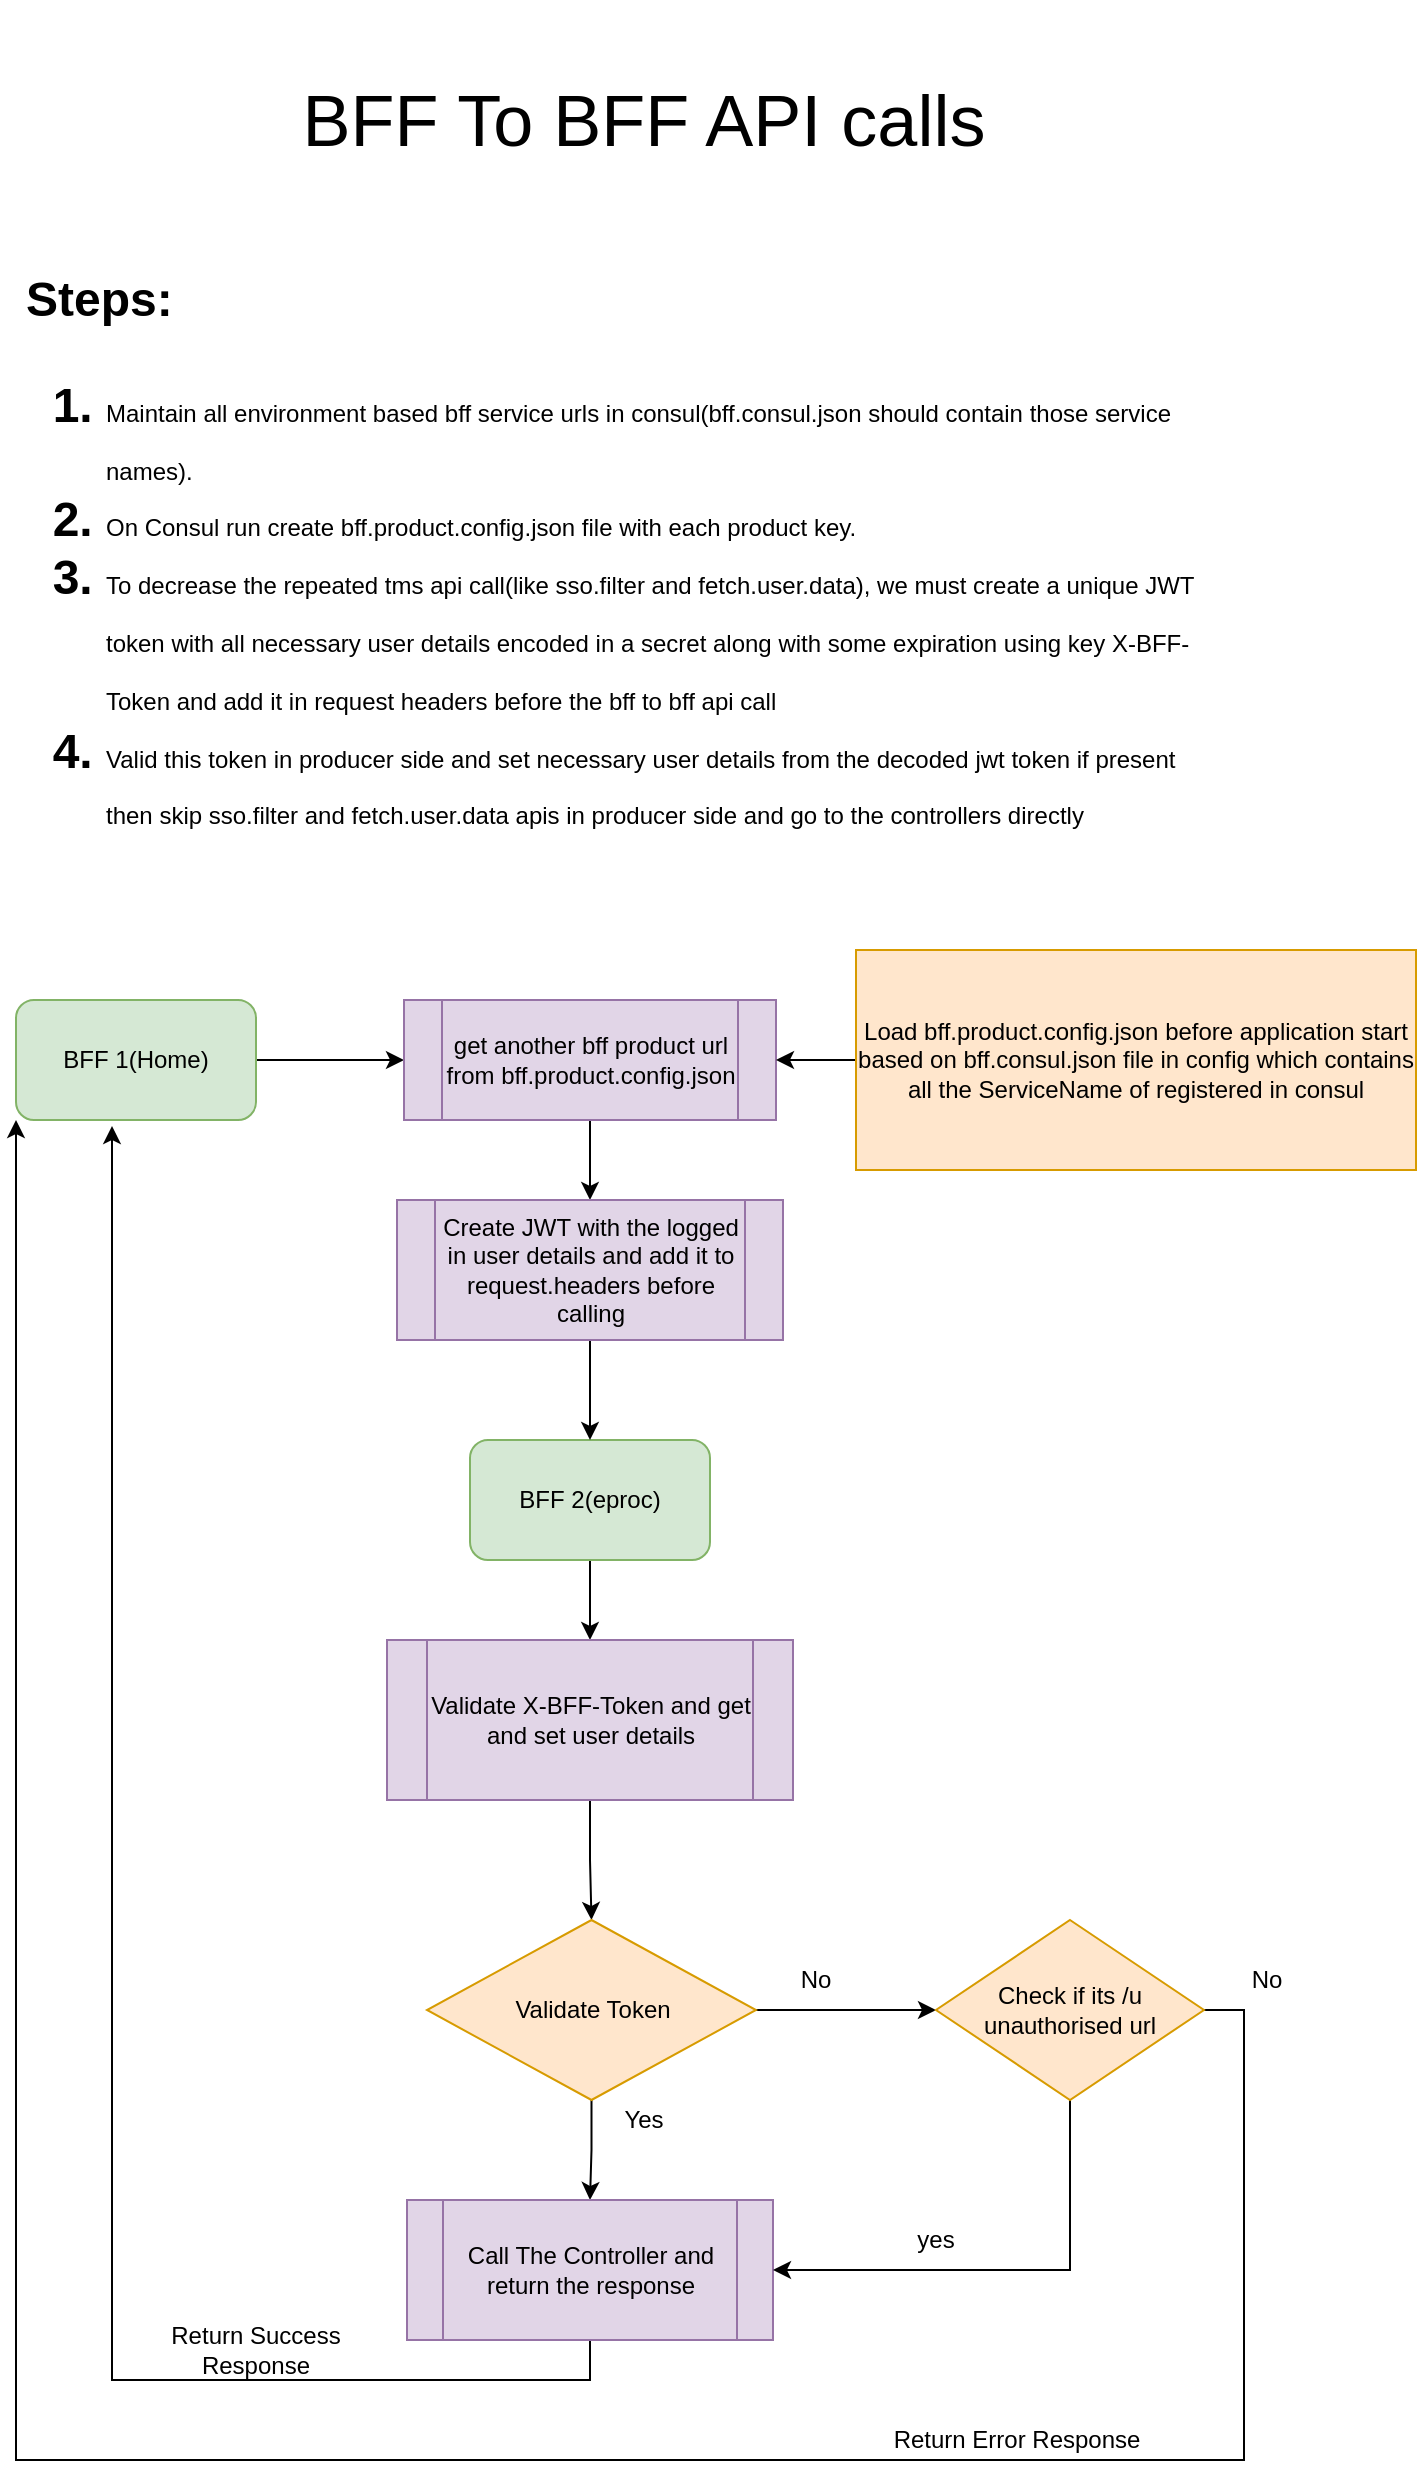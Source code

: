 <mxfile version="14.7.3" type="device"><diagram id="M13Wj0ZHB5rZqMZAuIb5" name="Page-1"><mxGraphModel dx="1422" dy="705" grid="1" gridSize="10" guides="1" tooltips="1" connect="1" arrows="1" fold="1" page="1" pageScale="1" pageWidth="827" pageHeight="1169" math="0" shadow="0"><root><mxCell id="0"/><mxCell id="1" parent="0"/><mxCell id="6ajDU1hLmqNZ5jqZJ445-2" value="&lt;font style=&quot;font-size: 36px&quot;&gt;BFF To BFF API calls&lt;/font&gt;" style="text;html=1;strokeColor=none;fillColor=none;align=center;verticalAlign=middle;whiteSpace=wrap;rounded=0;" vertex="1" parent="1"><mxGeometry x="214" y="30" width="400" height="120" as="geometry"/></mxCell><mxCell id="6ajDU1hLmqNZ5jqZJ445-4" value="&lt;h1&gt;&lt;span&gt;Steps:&lt;/span&gt;&lt;/h1&gt;&lt;h1&gt;&lt;ol&gt;&lt;li&gt;&lt;span style=&quot;font-weight: normal&quot;&gt;&lt;font style=&quot;font-size: 12px&quot;&gt;Maintain all environment based bff service urls in consul(bff.consul.json should contain those service names).&lt;/font&gt;&lt;/span&gt;&lt;/li&gt;&lt;li&gt;&lt;span style=&quot;font-size: 12px ; font-weight: normal&quot;&gt;On Consul run create bff.product.config.json file with each product key.&lt;/span&gt;&lt;/li&gt;&lt;li&gt;&lt;span style=&quot;font-size: 12px ; font-weight: 400&quot;&gt;To decrease the repeated tms api call(like sso.filter and fetch.user.data), we must create a unique JWT token with all necessary user details encoded in a secret along with some expiration using key X-BFF-Token and add it in request headers before the bff to bff api call&lt;/span&gt;&lt;/li&gt;&lt;li&gt;&lt;span style=&quot;font-size: 12px ; font-weight: 400&quot;&gt;Valid this token in producer side and set necessary user details from the decoded jwt token if present then skip sso.filter and fetch.user.data apis in producer side and go to the controllers directly&lt;/span&gt;&lt;/li&gt;&lt;/ol&gt;&lt;/h1&gt;" style="text;html=1;strokeColor=none;fillColor=none;spacing=5;spacingTop=-20;whiteSpace=wrap;overflow=hidden;rounded=0;" vertex="1" parent="1"><mxGeometry x="100" y="160" width="600" height="290" as="geometry"/></mxCell><mxCell id="6ajDU1hLmqNZ5jqZJ445-7" style="edgeStyle=orthogonalEdgeStyle;rounded=0;orthogonalLoop=1;jettySize=auto;html=1;exitX=1;exitY=0.5;exitDx=0;exitDy=0;" edge="1" parent="1" source="6ajDU1hLmqNZ5jqZJ445-5" target="6ajDU1hLmqNZ5jqZJ445-8"><mxGeometry relative="1" as="geometry"><mxPoint x="280" y="560" as="targetPoint"/></mxGeometry></mxCell><mxCell id="6ajDU1hLmqNZ5jqZJ445-5" value="BFF 1(Home)" style="rounded=1;whiteSpace=wrap;html=1;fillColor=#d5e8d4;strokeColor=#82b366;" vertex="1" parent="1"><mxGeometry x="100" y="530" width="120" height="60" as="geometry"/></mxCell><mxCell id="6ajDU1hLmqNZ5jqZJ445-13" style="edgeStyle=orthogonalEdgeStyle;rounded=0;orthogonalLoop=1;jettySize=auto;html=1;" edge="1" parent="1" source="6ajDU1hLmqNZ5jqZJ445-6" target="6ajDU1hLmqNZ5jqZJ445-14"><mxGeometry relative="1" as="geometry"><mxPoint x="387" y="870" as="targetPoint"/></mxGeometry></mxCell><mxCell id="6ajDU1hLmqNZ5jqZJ445-6" value="BFF 2(eproc)" style="rounded=1;whiteSpace=wrap;html=1;fillColor=#d5e8d4;strokeColor=#82b366;" vertex="1" parent="1"><mxGeometry x="327" y="750" width="120" height="60" as="geometry"/></mxCell><mxCell id="6ajDU1hLmqNZ5jqZJ445-9" style="edgeStyle=orthogonalEdgeStyle;rounded=0;orthogonalLoop=1;jettySize=auto;html=1;" edge="1" parent="1" source="6ajDU1hLmqNZ5jqZJ445-8" target="6ajDU1hLmqNZ5jqZJ445-10"><mxGeometry relative="1" as="geometry"><mxPoint x="387" y="660" as="targetPoint"/></mxGeometry></mxCell><mxCell id="6ajDU1hLmqNZ5jqZJ445-8" value="get another bff product url from bff.product.config.json" style="shape=process;whiteSpace=wrap;html=1;backgroundOutline=1;fillColor=#e1d5e7;strokeColor=#9673a6;" vertex="1" parent="1"><mxGeometry x="294" y="530" width="186" height="60" as="geometry"/></mxCell><mxCell id="6ajDU1hLmqNZ5jqZJ445-12" style="edgeStyle=orthogonalEdgeStyle;rounded=0;orthogonalLoop=1;jettySize=auto;html=1;entryX=0.5;entryY=0;entryDx=0;entryDy=0;" edge="1" parent="1" source="6ajDU1hLmqNZ5jqZJ445-10" target="6ajDU1hLmqNZ5jqZJ445-6"><mxGeometry relative="1" as="geometry"/></mxCell><mxCell id="6ajDU1hLmqNZ5jqZJ445-10" value="Create JWT with the logged in user details and add it to request.headers before calling" style="shape=process;whiteSpace=wrap;html=1;backgroundOutline=1;fillColor=#e1d5e7;strokeColor=#9673a6;" vertex="1" parent="1"><mxGeometry x="290.5" y="630" width="193" height="70" as="geometry"/></mxCell><mxCell id="6ajDU1hLmqNZ5jqZJ445-15" style="edgeStyle=orthogonalEdgeStyle;rounded=0;orthogonalLoop=1;jettySize=auto;html=1;" edge="1" parent="1" source="6ajDU1hLmqNZ5jqZJ445-14" target="6ajDU1hLmqNZ5jqZJ445-16"><mxGeometry relative="1" as="geometry"><mxPoint x="387" y="970" as="targetPoint"/></mxGeometry></mxCell><mxCell id="6ajDU1hLmqNZ5jqZJ445-14" value="Validate X-BFF-Token and get and set user details" style="shape=process;whiteSpace=wrap;html=1;backgroundOutline=1;fillColor=#e1d5e7;strokeColor=#9673a6;" vertex="1" parent="1"><mxGeometry x="285.5" y="850" width="203" height="80" as="geometry"/></mxCell><mxCell id="6ajDU1hLmqNZ5jqZJ445-17" style="edgeStyle=orthogonalEdgeStyle;rounded=0;orthogonalLoop=1;jettySize=auto;html=1;" edge="1" parent="1" source="6ajDU1hLmqNZ5jqZJ445-16" target="6ajDU1hLmqNZ5jqZJ445-18"><mxGeometry relative="1" as="geometry"><mxPoint x="387" y="1140" as="targetPoint"/></mxGeometry></mxCell><mxCell id="6ajDU1hLmqNZ5jqZJ445-27" style="edgeStyle=orthogonalEdgeStyle;rounded=0;orthogonalLoop=1;jettySize=auto;html=1;fontFamily=Helvetica;" edge="1" parent="1" source="6ajDU1hLmqNZ5jqZJ445-16" target="6ajDU1hLmqNZ5jqZJ445-25"><mxGeometry relative="1" as="geometry"/></mxCell><mxCell id="6ajDU1hLmqNZ5jqZJ445-16" value="Validate Token" style="rhombus;whiteSpace=wrap;html=1;fillColor=#ffe6cc;strokeColor=#d79b00;" vertex="1" parent="1"><mxGeometry x="305.5" y="990" width="164.5" height="90" as="geometry"/></mxCell><mxCell id="6ajDU1hLmqNZ5jqZJ445-23" style="edgeStyle=orthogonalEdgeStyle;rounded=0;orthogonalLoop=1;jettySize=auto;html=1;exitX=0.5;exitY=1;exitDx=0;exitDy=0;entryX=0.4;entryY=1.05;entryDx=0;entryDy=0;entryPerimeter=0;fontFamily=Helvetica;" edge="1" parent="1" source="6ajDU1hLmqNZ5jqZJ445-18" target="6ajDU1hLmqNZ5jqZJ445-5"><mxGeometry relative="1" as="geometry"/></mxCell><mxCell id="6ajDU1hLmqNZ5jqZJ445-18" value="Call The Controller and return the response" style="shape=process;whiteSpace=wrap;html=1;backgroundOutline=1;fillColor=#e1d5e7;strokeColor=#9673a6;" vertex="1" parent="1"><mxGeometry x="295.5" y="1130" width="183" height="70" as="geometry"/></mxCell><mxCell id="6ajDU1hLmqNZ5jqZJ445-21" value="No" style="text;html=1;strokeColor=none;fillColor=none;align=center;verticalAlign=middle;whiteSpace=wrap;rounded=0;fontFamily=Helvetica;" vertex="1" parent="1"><mxGeometry x="480" y="1010" width="40" height="20" as="geometry"/></mxCell><mxCell id="6ajDU1hLmqNZ5jqZJ445-22" value="Yes" style="text;html=1;strokeColor=none;fillColor=none;align=center;verticalAlign=middle;whiteSpace=wrap;rounded=0;fontFamily=Helvetica;" vertex="1" parent="1"><mxGeometry x="394" y="1080" width="40" height="20" as="geometry"/></mxCell><mxCell id="6ajDU1hLmqNZ5jqZJ445-24" value="Return Success Response" style="text;html=1;strokeColor=none;fillColor=none;align=center;verticalAlign=middle;whiteSpace=wrap;rounded=0;fontFamily=Helvetica;" vertex="1" parent="1"><mxGeometry x="170" y="1190" width="100" height="30" as="geometry"/></mxCell><mxCell id="6ajDU1hLmqNZ5jqZJ445-28" style="edgeStyle=orthogonalEdgeStyle;rounded=0;orthogonalLoop=1;jettySize=auto;html=1;entryX=1;entryY=0.5;entryDx=0;entryDy=0;fontFamily=Helvetica;" edge="1" parent="1" source="6ajDU1hLmqNZ5jqZJ445-25" target="6ajDU1hLmqNZ5jqZJ445-18"><mxGeometry relative="1" as="geometry"><Array as="points"><mxPoint x="627" y="1165"/></Array></mxGeometry></mxCell><mxCell id="6ajDU1hLmqNZ5jqZJ445-33" style="edgeStyle=orthogonalEdgeStyle;rounded=0;orthogonalLoop=1;jettySize=auto;html=1;exitX=1;exitY=0.5;exitDx=0;exitDy=0;fontFamily=Helvetica;" edge="1" parent="1" source="6ajDU1hLmqNZ5jqZJ445-25" target="6ajDU1hLmqNZ5jqZJ445-5"><mxGeometry relative="1" as="geometry"><mxPoint x="100" y="1035" as="targetPoint"/><Array as="points"><mxPoint x="714" y="1035"/><mxPoint x="714" y="1260"/><mxPoint x="100" y="1260"/></Array></mxGeometry></mxCell><mxCell id="6ajDU1hLmqNZ5jqZJ445-25" value="Check if its /u unauthorised url" style="rhombus;whiteSpace=wrap;html=1;fontFamily=Helvetica;fillColor=#ffe6cc;strokeColor=#d79b00;" vertex="1" parent="1"><mxGeometry x="560" y="990" width="134" height="90" as="geometry"/></mxCell><mxCell id="6ajDU1hLmqNZ5jqZJ445-29" value="yes" style="text;html=1;strokeColor=none;fillColor=none;align=center;verticalAlign=middle;whiteSpace=wrap;rounded=0;fontFamily=Helvetica;" vertex="1" parent="1"><mxGeometry x="540" y="1140" width="40" height="20" as="geometry"/></mxCell><mxCell id="6ajDU1hLmqNZ5jqZJ445-32" value="No" style="text;html=1;align=center;verticalAlign=middle;resizable=0;points=[];autosize=1;strokeColor=none;fontFamily=Helvetica;" vertex="1" parent="1"><mxGeometry x="710" y="1010" width="30" height="20" as="geometry"/></mxCell><mxCell id="6ajDU1hLmqNZ5jqZJ445-34" value="Return Error Response" style="text;html=1;align=center;verticalAlign=middle;resizable=0;points=[];autosize=1;strokeColor=none;fontFamily=Helvetica;" vertex="1" parent="1"><mxGeometry x="530" y="1240" width="140" height="20" as="geometry"/></mxCell><mxCell id="6ajDU1hLmqNZ5jqZJ445-37" style="edgeStyle=orthogonalEdgeStyle;rounded=0;orthogonalLoop=1;jettySize=auto;html=1;entryX=1;entryY=0.5;entryDx=0;entryDy=0;fontFamily=Helvetica;" edge="1" parent="1" source="6ajDU1hLmqNZ5jqZJ445-36" target="6ajDU1hLmqNZ5jqZJ445-8"><mxGeometry relative="1" as="geometry"/></mxCell><mxCell id="6ajDU1hLmqNZ5jqZJ445-36" value="&lt;span&gt;Load bff.product.config.json before application start based on bff.consul.json file in config which contains all the ServiceName of registered in consul&lt;/span&gt;" style="rounded=0;whiteSpace=wrap;html=1;fontFamily=Helvetica;fillColor=#ffe6cc;strokeColor=#d79b00;" vertex="1" parent="1"><mxGeometry x="520" y="505" width="280" height="110" as="geometry"/></mxCell></root></mxGraphModel></diagram></mxfile>